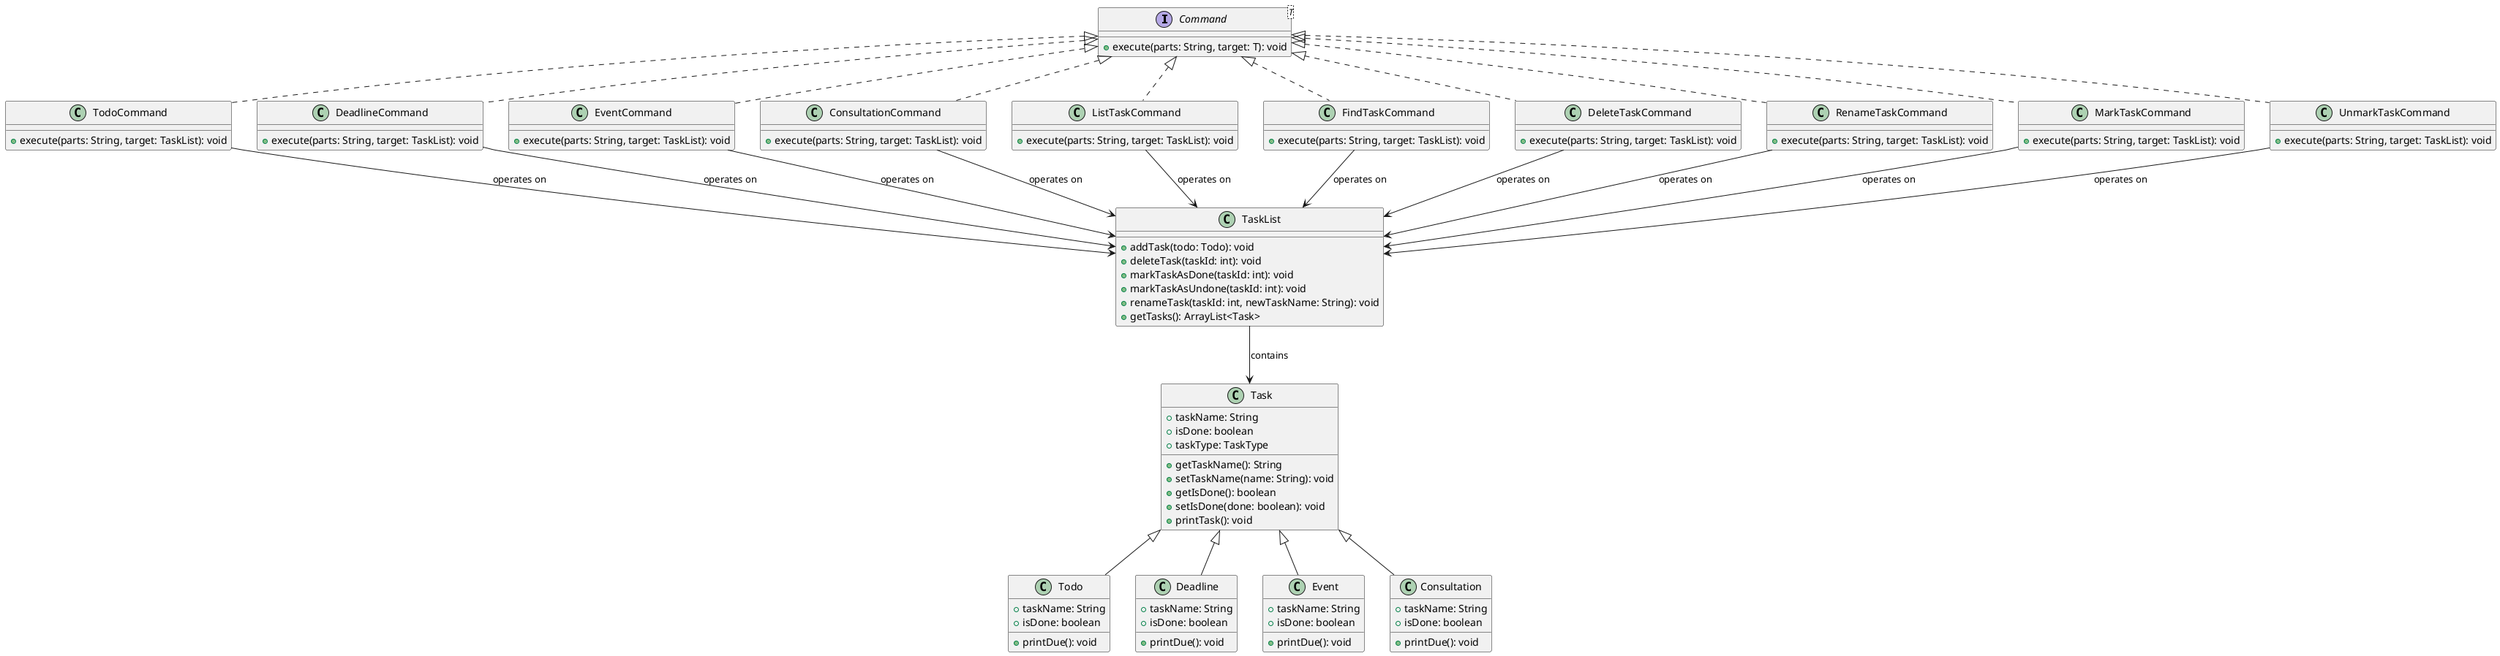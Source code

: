 @startuml
' Class diagram for TaskCommand classes and related classes

' === Interfaces ===
interface Command<T> {
    + execute(parts: String, target: T): void
}

' === Concrete Command Classes ===
class TodoCommand {
    + execute(parts: String, target: TaskList): void
}
class DeadlineCommand {
    + execute(parts: String, target: TaskList): void
}
class EventCommand {
    + execute(parts: String, target: TaskList): void
}
class ConsultationCommand {
    + execute(parts: String, target: TaskList): void
}
class ListTaskCommand {
    + execute(parts: String, target: TaskList): void
}
class FindTaskCommand {
    + execute(parts: String, target: TaskList): void
}
class DeleteTaskCommand {
    + execute(parts: String, target: TaskList): void
}
class RenameTaskCommand {
    + execute(parts: String, target: TaskList): void
}
class MarkTaskCommand {
    + execute(parts: String, target: TaskList): void
}
class UnmarkTaskCommand {
    + execute(parts: String, target: TaskList): void
}

' === Task Classes ===
class TaskList {
    + addTask(todo: Todo): void
    + deleteTask(taskId: int): void
    + markTaskAsDone(taskId: int): void
    + markTaskAsUndone(taskId: int): void
    + renameTask(taskId: int, newTaskName: String): void
    + getTasks(): ArrayList<Task>
}

class Task {
    + taskName: String
    + isDone: boolean
    + taskType: TaskType
    + getTaskName(): String
    + setTaskName(name: String): void
    + getIsDone(): boolean
    + setIsDone(done: boolean): void
    + printTask(): void
}

' === Task Types ===
class Todo {
    + taskName: String
    + isDone: boolean
    + printDue(): void
}
class Deadline {
    + taskName: String
    + isDone: boolean
    + printDue(): void
}
class Event {
    + taskName: String
    + isDone: boolean
    + printDue(): void
}
class Consultation {
    + taskName: String
    + isDone: boolean
    + printDue(): void
}

' === Relationships ===
Command <|.. TodoCommand
Command <|.. DeadlineCommand
Command <|.. EventCommand
Command <|.. ConsultationCommand
Command <|.. ListTaskCommand
Command <|.. FindTaskCommand
Command <|.. DeleteTaskCommand
Command <|.. RenameTaskCommand
Command <|.. MarkTaskCommand
Command <|.. UnmarkTaskCommand

TodoCommand --> TaskList : operates on
DeadlineCommand --> TaskList : operates on
EventCommand --> TaskList : operates on
ConsultationCommand --> TaskList : operates on
ListTaskCommand --> TaskList : operates on
FindTaskCommand --> TaskList : operates on
DeleteTaskCommand --> TaskList : operates on
RenameTaskCommand --> TaskList : operates on
MarkTaskCommand --> TaskList : operates on
UnmarkTaskCommand --> TaskList : operates on

TaskList --> Task : contains
Task <|-- Todo
Task <|-- Deadline
Task <|-- Event
Task <|-- Consultation

@enduml

